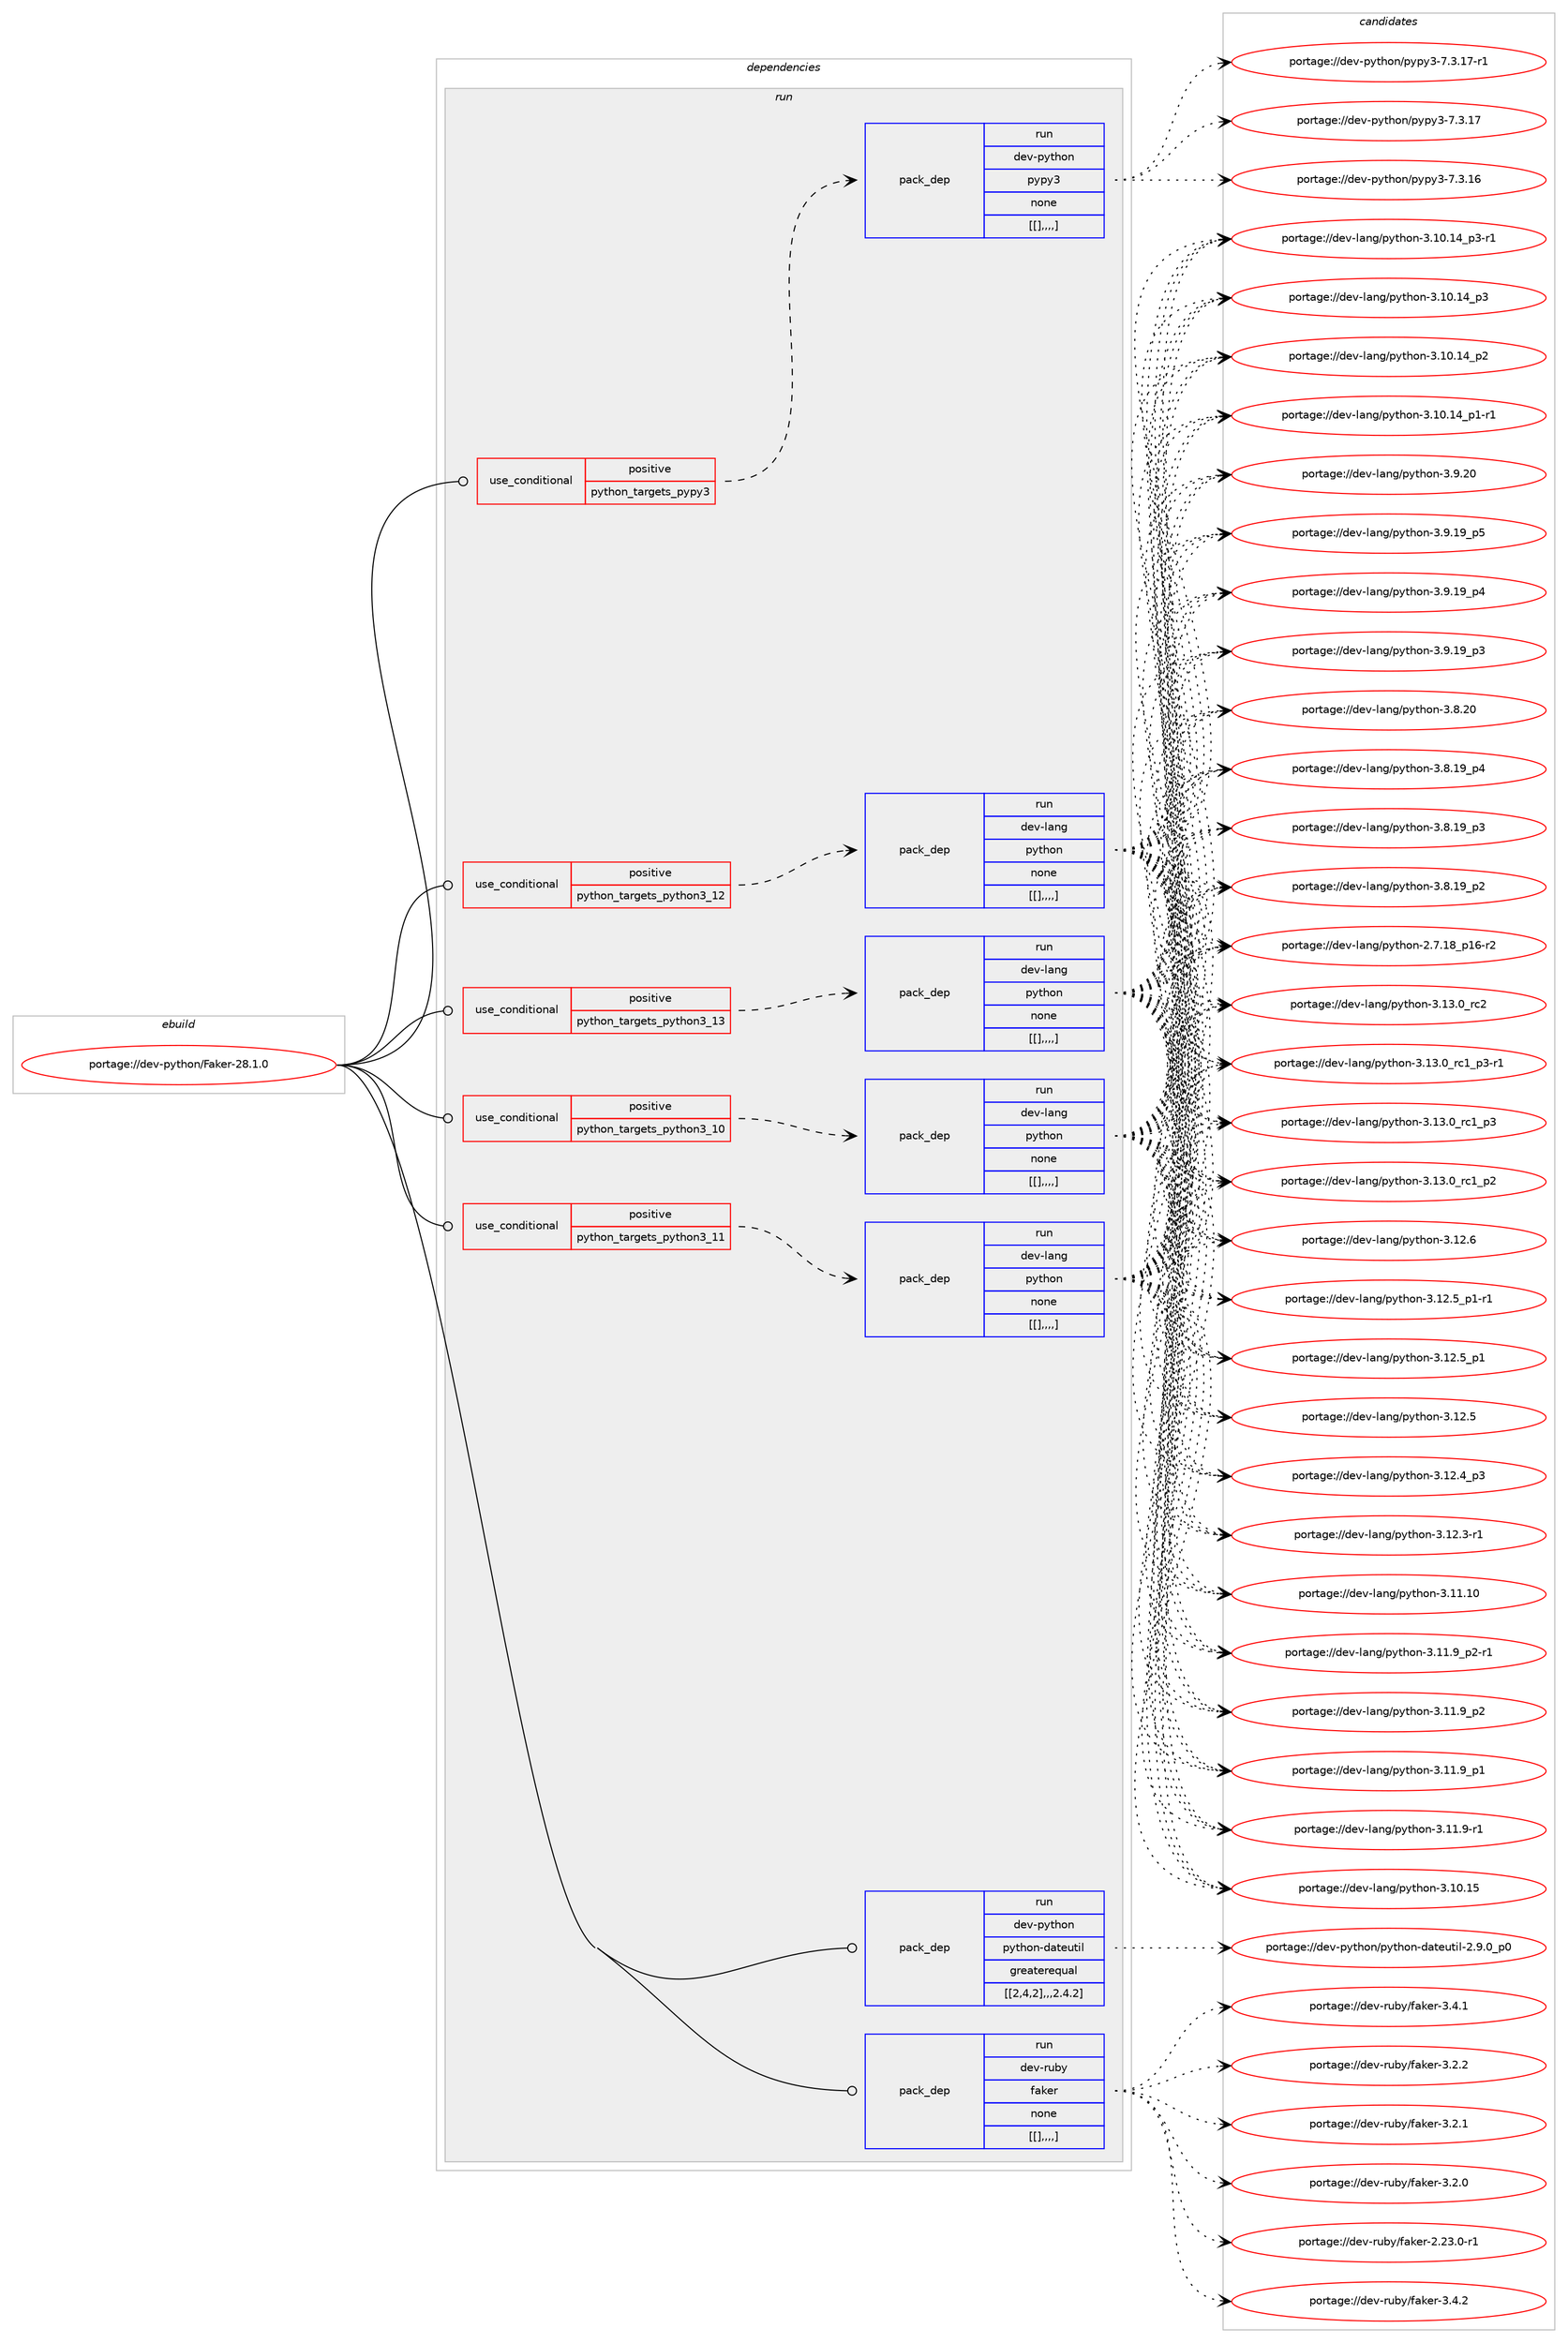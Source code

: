 digraph prolog {

# *************
# Graph options
# *************

newrank=true;
concentrate=true;
compound=true;
graph [rankdir=LR,fontname=Helvetica,fontsize=10,ranksep=1.5];#, ranksep=2.5, nodesep=0.2];
edge  [arrowhead=vee];
node  [fontname=Helvetica,fontsize=10];

# **********
# The ebuild
# **********

subgraph cluster_leftcol {
color=gray;
label=<<i>ebuild</i>>;
id [label="portage://dev-python/Faker-28.1.0", color=red, width=4, href="../dev-python/Faker-28.1.0.svg"];
}

# ****************
# The dependencies
# ****************

subgraph cluster_midcol {
color=gray;
label=<<i>dependencies</i>>;
subgraph cluster_compile {
fillcolor="#eeeeee";
style=filled;
label=<<i>compile</i>>;
}
subgraph cluster_compileandrun {
fillcolor="#eeeeee";
style=filled;
label=<<i>compile and run</i>>;
}
subgraph cluster_run {
fillcolor="#eeeeee";
style=filled;
label=<<i>run</i>>;
subgraph cond30980 {
dependency141617 [label=<<TABLE BORDER="0" CELLBORDER="1" CELLSPACING="0" CELLPADDING="4"><TR><TD ROWSPAN="3" CELLPADDING="10">use_conditional</TD></TR><TR><TD>positive</TD></TR><TR><TD>python_targets_pypy3</TD></TR></TABLE>>, shape=none, color=red];
subgraph pack109425 {
dependency141618 [label=<<TABLE BORDER="0" CELLBORDER="1" CELLSPACING="0" CELLPADDING="4" WIDTH="220"><TR><TD ROWSPAN="6" CELLPADDING="30">pack_dep</TD></TR><TR><TD WIDTH="110">run</TD></TR><TR><TD>dev-python</TD></TR><TR><TD>pypy3</TD></TR><TR><TD>none</TD></TR><TR><TD>[[],,,,]</TD></TR></TABLE>>, shape=none, color=blue];
}
dependency141617:e -> dependency141618:w [weight=20,style="dashed",arrowhead="vee"];
}
id:e -> dependency141617:w [weight=20,style="solid",arrowhead="odot"];
subgraph cond30981 {
dependency141619 [label=<<TABLE BORDER="0" CELLBORDER="1" CELLSPACING="0" CELLPADDING="4"><TR><TD ROWSPAN="3" CELLPADDING="10">use_conditional</TD></TR><TR><TD>positive</TD></TR><TR><TD>python_targets_python3_10</TD></TR></TABLE>>, shape=none, color=red];
subgraph pack109426 {
dependency141620 [label=<<TABLE BORDER="0" CELLBORDER="1" CELLSPACING="0" CELLPADDING="4" WIDTH="220"><TR><TD ROWSPAN="6" CELLPADDING="30">pack_dep</TD></TR><TR><TD WIDTH="110">run</TD></TR><TR><TD>dev-lang</TD></TR><TR><TD>python</TD></TR><TR><TD>none</TD></TR><TR><TD>[[],,,,]</TD></TR></TABLE>>, shape=none, color=blue];
}
dependency141619:e -> dependency141620:w [weight=20,style="dashed",arrowhead="vee"];
}
id:e -> dependency141619:w [weight=20,style="solid",arrowhead="odot"];
subgraph cond30982 {
dependency141621 [label=<<TABLE BORDER="0" CELLBORDER="1" CELLSPACING="0" CELLPADDING="4"><TR><TD ROWSPAN="3" CELLPADDING="10">use_conditional</TD></TR><TR><TD>positive</TD></TR><TR><TD>python_targets_python3_11</TD></TR></TABLE>>, shape=none, color=red];
subgraph pack109427 {
dependency141622 [label=<<TABLE BORDER="0" CELLBORDER="1" CELLSPACING="0" CELLPADDING="4" WIDTH="220"><TR><TD ROWSPAN="6" CELLPADDING="30">pack_dep</TD></TR><TR><TD WIDTH="110">run</TD></TR><TR><TD>dev-lang</TD></TR><TR><TD>python</TD></TR><TR><TD>none</TD></TR><TR><TD>[[],,,,]</TD></TR></TABLE>>, shape=none, color=blue];
}
dependency141621:e -> dependency141622:w [weight=20,style="dashed",arrowhead="vee"];
}
id:e -> dependency141621:w [weight=20,style="solid",arrowhead="odot"];
subgraph cond30983 {
dependency141623 [label=<<TABLE BORDER="0" CELLBORDER="1" CELLSPACING="0" CELLPADDING="4"><TR><TD ROWSPAN="3" CELLPADDING="10">use_conditional</TD></TR><TR><TD>positive</TD></TR><TR><TD>python_targets_python3_12</TD></TR></TABLE>>, shape=none, color=red];
subgraph pack109428 {
dependency141624 [label=<<TABLE BORDER="0" CELLBORDER="1" CELLSPACING="0" CELLPADDING="4" WIDTH="220"><TR><TD ROWSPAN="6" CELLPADDING="30">pack_dep</TD></TR><TR><TD WIDTH="110">run</TD></TR><TR><TD>dev-lang</TD></TR><TR><TD>python</TD></TR><TR><TD>none</TD></TR><TR><TD>[[],,,,]</TD></TR></TABLE>>, shape=none, color=blue];
}
dependency141623:e -> dependency141624:w [weight=20,style="dashed",arrowhead="vee"];
}
id:e -> dependency141623:w [weight=20,style="solid",arrowhead="odot"];
subgraph cond30984 {
dependency141625 [label=<<TABLE BORDER="0" CELLBORDER="1" CELLSPACING="0" CELLPADDING="4"><TR><TD ROWSPAN="3" CELLPADDING="10">use_conditional</TD></TR><TR><TD>positive</TD></TR><TR><TD>python_targets_python3_13</TD></TR></TABLE>>, shape=none, color=red];
subgraph pack109429 {
dependency141626 [label=<<TABLE BORDER="0" CELLBORDER="1" CELLSPACING="0" CELLPADDING="4" WIDTH="220"><TR><TD ROWSPAN="6" CELLPADDING="30">pack_dep</TD></TR><TR><TD WIDTH="110">run</TD></TR><TR><TD>dev-lang</TD></TR><TR><TD>python</TD></TR><TR><TD>none</TD></TR><TR><TD>[[],,,,]</TD></TR></TABLE>>, shape=none, color=blue];
}
dependency141625:e -> dependency141626:w [weight=20,style="dashed",arrowhead="vee"];
}
id:e -> dependency141625:w [weight=20,style="solid",arrowhead="odot"];
subgraph pack109430 {
dependency141627 [label=<<TABLE BORDER="0" CELLBORDER="1" CELLSPACING="0" CELLPADDING="4" WIDTH="220"><TR><TD ROWSPAN="6" CELLPADDING="30">pack_dep</TD></TR><TR><TD WIDTH="110">run</TD></TR><TR><TD>dev-python</TD></TR><TR><TD>python-dateutil</TD></TR><TR><TD>greaterequal</TD></TR><TR><TD>[[2,4,2],,,2.4.2]</TD></TR></TABLE>>, shape=none, color=blue];
}
id:e -> dependency141627:w [weight=20,style="solid",arrowhead="odot"];
subgraph pack109431 {
dependency141628 [label=<<TABLE BORDER="0" CELLBORDER="1" CELLSPACING="0" CELLPADDING="4" WIDTH="220"><TR><TD ROWSPAN="6" CELLPADDING="30">pack_dep</TD></TR><TR><TD WIDTH="110">run</TD></TR><TR><TD>dev-ruby</TD></TR><TR><TD>faker</TD></TR><TR><TD>none</TD></TR><TR><TD>[[],,,,]</TD></TR></TABLE>>, shape=none, color=blue];
}
id:e -> dependency141628:w [weight=20,style="solid",arrowhead="odot"];
}
}

# **************
# The candidates
# **************

subgraph cluster_choices {
rank=same;
color=gray;
label=<<i>candidates</i>>;

subgraph choice109425 {
color=black;
nodesep=1;
choice100101118451121211161041111104711212111212151455546514649554511449 [label="portage://dev-python/pypy3-7.3.17-r1", color=red, width=4,href="../dev-python/pypy3-7.3.17-r1.svg"];
choice10010111845112121116104111110471121211121215145554651464955 [label="portage://dev-python/pypy3-7.3.17", color=red, width=4,href="../dev-python/pypy3-7.3.17.svg"];
choice10010111845112121116104111110471121211121215145554651464954 [label="portage://dev-python/pypy3-7.3.16", color=red, width=4,href="../dev-python/pypy3-7.3.16.svg"];
dependency141618:e -> choice100101118451121211161041111104711212111212151455546514649554511449:w [style=dotted,weight="100"];
dependency141618:e -> choice10010111845112121116104111110471121211121215145554651464955:w [style=dotted,weight="100"];
dependency141618:e -> choice10010111845112121116104111110471121211121215145554651464954:w [style=dotted,weight="100"];
}
subgraph choice109426 {
color=black;
nodesep=1;
choice10010111845108971101034711212111610411111045514649514648951149950 [label="portage://dev-lang/python-3.13.0_rc2", color=red, width=4,href="../dev-lang/python-3.13.0_rc2.svg"];
choice1001011184510897110103471121211161041111104551464951464895114994995112514511449 [label="portage://dev-lang/python-3.13.0_rc1_p3-r1", color=red, width=4,href="../dev-lang/python-3.13.0_rc1_p3-r1.svg"];
choice100101118451089711010347112121116104111110455146495146489511499499511251 [label="portage://dev-lang/python-3.13.0_rc1_p3", color=red, width=4,href="../dev-lang/python-3.13.0_rc1_p3.svg"];
choice100101118451089711010347112121116104111110455146495146489511499499511250 [label="portage://dev-lang/python-3.13.0_rc1_p2", color=red, width=4,href="../dev-lang/python-3.13.0_rc1_p2.svg"];
choice10010111845108971101034711212111610411111045514649504654 [label="portage://dev-lang/python-3.12.6", color=red, width=4,href="../dev-lang/python-3.12.6.svg"];
choice1001011184510897110103471121211161041111104551464950465395112494511449 [label="portage://dev-lang/python-3.12.5_p1-r1", color=red, width=4,href="../dev-lang/python-3.12.5_p1-r1.svg"];
choice100101118451089711010347112121116104111110455146495046539511249 [label="portage://dev-lang/python-3.12.5_p1", color=red, width=4,href="../dev-lang/python-3.12.5_p1.svg"];
choice10010111845108971101034711212111610411111045514649504653 [label="portage://dev-lang/python-3.12.5", color=red, width=4,href="../dev-lang/python-3.12.5.svg"];
choice100101118451089711010347112121116104111110455146495046529511251 [label="portage://dev-lang/python-3.12.4_p3", color=red, width=4,href="../dev-lang/python-3.12.4_p3.svg"];
choice100101118451089711010347112121116104111110455146495046514511449 [label="portage://dev-lang/python-3.12.3-r1", color=red, width=4,href="../dev-lang/python-3.12.3-r1.svg"];
choice1001011184510897110103471121211161041111104551464949464948 [label="portage://dev-lang/python-3.11.10", color=red, width=4,href="../dev-lang/python-3.11.10.svg"];
choice1001011184510897110103471121211161041111104551464949465795112504511449 [label="portage://dev-lang/python-3.11.9_p2-r1", color=red, width=4,href="../dev-lang/python-3.11.9_p2-r1.svg"];
choice100101118451089711010347112121116104111110455146494946579511250 [label="portage://dev-lang/python-3.11.9_p2", color=red, width=4,href="../dev-lang/python-3.11.9_p2.svg"];
choice100101118451089711010347112121116104111110455146494946579511249 [label="portage://dev-lang/python-3.11.9_p1", color=red, width=4,href="../dev-lang/python-3.11.9_p1.svg"];
choice100101118451089711010347112121116104111110455146494946574511449 [label="portage://dev-lang/python-3.11.9-r1", color=red, width=4,href="../dev-lang/python-3.11.9-r1.svg"];
choice1001011184510897110103471121211161041111104551464948464953 [label="portage://dev-lang/python-3.10.15", color=red, width=4,href="../dev-lang/python-3.10.15.svg"];
choice100101118451089711010347112121116104111110455146494846495295112514511449 [label="portage://dev-lang/python-3.10.14_p3-r1", color=red, width=4,href="../dev-lang/python-3.10.14_p3-r1.svg"];
choice10010111845108971101034711212111610411111045514649484649529511251 [label="portage://dev-lang/python-3.10.14_p3", color=red, width=4,href="../dev-lang/python-3.10.14_p3.svg"];
choice10010111845108971101034711212111610411111045514649484649529511250 [label="portage://dev-lang/python-3.10.14_p2", color=red, width=4,href="../dev-lang/python-3.10.14_p2.svg"];
choice100101118451089711010347112121116104111110455146494846495295112494511449 [label="portage://dev-lang/python-3.10.14_p1-r1", color=red, width=4,href="../dev-lang/python-3.10.14_p1-r1.svg"];
choice10010111845108971101034711212111610411111045514657465048 [label="portage://dev-lang/python-3.9.20", color=red, width=4,href="../dev-lang/python-3.9.20.svg"];
choice100101118451089711010347112121116104111110455146574649579511253 [label="portage://dev-lang/python-3.9.19_p5", color=red, width=4,href="../dev-lang/python-3.9.19_p5.svg"];
choice100101118451089711010347112121116104111110455146574649579511252 [label="portage://dev-lang/python-3.9.19_p4", color=red, width=4,href="../dev-lang/python-3.9.19_p4.svg"];
choice100101118451089711010347112121116104111110455146574649579511251 [label="portage://dev-lang/python-3.9.19_p3", color=red, width=4,href="../dev-lang/python-3.9.19_p3.svg"];
choice10010111845108971101034711212111610411111045514656465048 [label="portage://dev-lang/python-3.8.20", color=red, width=4,href="../dev-lang/python-3.8.20.svg"];
choice100101118451089711010347112121116104111110455146564649579511252 [label="portage://dev-lang/python-3.8.19_p4", color=red, width=4,href="../dev-lang/python-3.8.19_p4.svg"];
choice100101118451089711010347112121116104111110455146564649579511251 [label="portage://dev-lang/python-3.8.19_p3", color=red, width=4,href="../dev-lang/python-3.8.19_p3.svg"];
choice100101118451089711010347112121116104111110455146564649579511250 [label="portage://dev-lang/python-3.8.19_p2", color=red, width=4,href="../dev-lang/python-3.8.19_p2.svg"];
choice100101118451089711010347112121116104111110455046554649569511249544511450 [label="portage://dev-lang/python-2.7.18_p16-r2", color=red, width=4,href="../dev-lang/python-2.7.18_p16-r2.svg"];
dependency141620:e -> choice10010111845108971101034711212111610411111045514649514648951149950:w [style=dotted,weight="100"];
dependency141620:e -> choice1001011184510897110103471121211161041111104551464951464895114994995112514511449:w [style=dotted,weight="100"];
dependency141620:e -> choice100101118451089711010347112121116104111110455146495146489511499499511251:w [style=dotted,weight="100"];
dependency141620:e -> choice100101118451089711010347112121116104111110455146495146489511499499511250:w [style=dotted,weight="100"];
dependency141620:e -> choice10010111845108971101034711212111610411111045514649504654:w [style=dotted,weight="100"];
dependency141620:e -> choice1001011184510897110103471121211161041111104551464950465395112494511449:w [style=dotted,weight="100"];
dependency141620:e -> choice100101118451089711010347112121116104111110455146495046539511249:w [style=dotted,weight="100"];
dependency141620:e -> choice10010111845108971101034711212111610411111045514649504653:w [style=dotted,weight="100"];
dependency141620:e -> choice100101118451089711010347112121116104111110455146495046529511251:w [style=dotted,weight="100"];
dependency141620:e -> choice100101118451089711010347112121116104111110455146495046514511449:w [style=dotted,weight="100"];
dependency141620:e -> choice1001011184510897110103471121211161041111104551464949464948:w [style=dotted,weight="100"];
dependency141620:e -> choice1001011184510897110103471121211161041111104551464949465795112504511449:w [style=dotted,weight="100"];
dependency141620:e -> choice100101118451089711010347112121116104111110455146494946579511250:w [style=dotted,weight="100"];
dependency141620:e -> choice100101118451089711010347112121116104111110455146494946579511249:w [style=dotted,weight="100"];
dependency141620:e -> choice100101118451089711010347112121116104111110455146494946574511449:w [style=dotted,weight="100"];
dependency141620:e -> choice1001011184510897110103471121211161041111104551464948464953:w [style=dotted,weight="100"];
dependency141620:e -> choice100101118451089711010347112121116104111110455146494846495295112514511449:w [style=dotted,weight="100"];
dependency141620:e -> choice10010111845108971101034711212111610411111045514649484649529511251:w [style=dotted,weight="100"];
dependency141620:e -> choice10010111845108971101034711212111610411111045514649484649529511250:w [style=dotted,weight="100"];
dependency141620:e -> choice100101118451089711010347112121116104111110455146494846495295112494511449:w [style=dotted,weight="100"];
dependency141620:e -> choice10010111845108971101034711212111610411111045514657465048:w [style=dotted,weight="100"];
dependency141620:e -> choice100101118451089711010347112121116104111110455146574649579511253:w [style=dotted,weight="100"];
dependency141620:e -> choice100101118451089711010347112121116104111110455146574649579511252:w [style=dotted,weight="100"];
dependency141620:e -> choice100101118451089711010347112121116104111110455146574649579511251:w [style=dotted,weight="100"];
dependency141620:e -> choice10010111845108971101034711212111610411111045514656465048:w [style=dotted,weight="100"];
dependency141620:e -> choice100101118451089711010347112121116104111110455146564649579511252:w [style=dotted,weight="100"];
dependency141620:e -> choice100101118451089711010347112121116104111110455146564649579511251:w [style=dotted,weight="100"];
dependency141620:e -> choice100101118451089711010347112121116104111110455146564649579511250:w [style=dotted,weight="100"];
dependency141620:e -> choice100101118451089711010347112121116104111110455046554649569511249544511450:w [style=dotted,weight="100"];
}
subgraph choice109427 {
color=black;
nodesep=1;
choice10010111845108971101034711212111610411111045514649514648951149950 [label="portage://dev-lang/python-3.13.0_rc2", color=red, width=4,href="../dev-lang/python-3.13.0_rc2.svg"];
choice1001011184510897110103471121211161041111104551464951464895114994995112514511449 [label="portage://dev-lang/python-3.13.0_rc1_p3-r1", color=red, width=4,href="../dev-lang/python-3.13.0_rc1_p3-r1.svg"];
choice100101118451089711010347112121116104111110455146495146489511499499511251 [label="portage://dev-lang/python-3.13.0_rc1_p3", color=red, width=4,href="../dev-lang/python-3.13.0_rc1_p3.svg"];
choice100101118451089711010347112121116104111110455146495146489511499499511250 [label="portage://dev-lang/python-3.13.0_rc1_p2", color=red, width=4,href="../dev-lang/python-3.13.0_rc1_p2.svg"];
choice10010111845108971101034711212111610411111045514649504654 [label="portage://dev-lang/python-3.12.6", color=red, width=4,href="../dev-lang/python-3.12.6.svg"];
choice1001011184510897110103471121211161041111104551464950465395112494511449 [label="portage://dev-lang/python-3.12.5_p1-r1", color=red, width=4,href="../dev-lang/python-3.12.5_p1-r1.svg"];
choice100101118451089711010347112121116104111110455146495046539511249 [label="portage://dev-lang/python-3.12.5_p1", color=red, width=4,href="../dev-lang/python-3.12.5_p1.svg"];
choice10010111845108971101034711212111610411111045514649504653 [label="portage://dev-lang/python-3.12.5", color=red, width=4,href="../dev-lang/python-3.12.5.svg"];
choice100101118451089711010347112121116104111110455146495046529511251 [label="portage://dev-lang/python-3.12.4_p3", color=red, width=4,href="../dev-lang/python-3.12.4_p3.svg"];
choice100101118451089711010347112121116104111110455146495046514511449 [label="portage://dev-lang/python-3.12.3-r1", color=red, width=4,href="../dev-lang/python-3.12.3-r1.svg"];
choice1001011184510897110103471121211161041111104551464949464948 [label="portage://dev-lang/python-3.11.10", color=red, width=4,href="../dev-lang/python-3.11.10.svg"];
choice1001011184510897110103471121211161041111104551464949465795112504511449 [label="portage://dev-lang/python-3.11.9_p2-r1", color=red, width=4,href="../dev-lang/python-3.11.9_p2-r1.svg"];
choice100101118451089711010347112121116104111110455146494946579511250 [label="portage://dev-lang/python-3.11.9_p2", color=red, width=4,href="../dev-lang/python-3.11.9_p2.svg"];
choice100101118451089711010347112121116104111110455146494946579511249 [label="portage://dev-lang/python-3.11.9_p1", color=red, width=4,href="../dev-lang/python-3.11.9_p1.svg"];
choice100101118451089711010347112121116104111110455146494946574511449 [label="portage://dev-lang/python-3.11.9-r1", color=red, width=4,href="../dev-lang/python-3.11.9-r1.svg"];
choice1001011184510897110103471121211161041111104551464948464953 [label="portage://dev-lang/python-3.10.15", color=red, width=4,href="../dev-lang/python-3.10.15.svg"];
choice100101118451089711010347112121116104111110455146494846495295112514511449 [label="portage://dev-lang/python-3.10.14_p3-r1", color=red, width=4,href="../dev-lang/python-3.10.14_p3-r1.svg"];
choice10010111845108971101034711212111610411111045514649484649529511251 [label="portage://dev-lang/python-3.10.14_p3", color=red, width=4,href="../dev-lang/python-3.10.14_p3.svg"];
choice10010111845108971101034711212111610411111045514649484649529511250 [label="portage://dev-lang/python-3.10.14_p2", color=red, width=4,href="../dev-lang/python-3.10.14_p2.svg"];
choice100101118451089711010347112121116104111110455146494846495295112494511449 [label="portage://dev-lang/python-3.10.14_p1-r1", color=red, width=4,href="../dev-lang/python-3.10.14_p1-r1.svg"];
choice10010111845108971101034711212111610411111045514657465048 [label="portage://dev-lang/python-3.9.20", color=red, width=4,href="../dev-lang/python-3.9.20.svg"];
choice100101118451089711010347112121116104111110455146574649579511253 [label="portage://dev-lang/python-3.9.19_p5", color=red, width=4,href="../dev-lang/python-3.9.19_p5.svg"];
choice100101118451089711010347112121116104111110455146574649579511252 [label="portage://dev-lang/python-3.9.19_p4", color=red, width=4,href="../dev-lang/python-3.9.19_p4.svg"];
choice100101118451089711010347112121116104111110455146574649579511251 [label="portage://dev-lang/python-3.9.19_p3", color=red, width=4,href="../dev-lang/python-3.9.19_p3.svg"];
choice10010111845108971101034711212111610411111045514656465048 [label="portage://dev-lang/python-3.8.20", color=red, width=4,href="../dev-lang/python-3.8.20.svg"];
choice100101118451089711010347112121116104111110455146564649579511252 [label="portage://dev-lang/python-3.8.19_p4", color=red, width=4,href="../dev-lang/python-3.8.19_p4.svg"];
choice100101118451089711010347112121116104111110455146564649579511251 [label="portage://dev-lang/python-3.8.19_p3", color=red, width=4,href="../dev-lang/python-3.8.19_p3.svg"];
choice100101118451089711010347112121116104111110455146564649579511250 [label="portage://dev-lang/python-3.8.19_p2", color=red, width=4,href="../dev-lang/python-3.8.19_p2.svg"];
choice100101118451089711010347112121116104111110455046554649569511249544511450 [label="portage://dev-lang/python-2.7.18_p16-r2", color=red, width=4,href="../dev-lang/python-2.7.18_p16-r2.svg"];
dependency141622:e -> choice10010111845108971101034711212111610411111045514649514648951149950:w [style=dotted,weight="100"];
dependency141622:e -> choice1001011184510897110103471121211161041111104551464951464895114994995112514511449:w [style=dotted,weight="100"];
dependency141622:e -> choice100101118451089711010347112121116104111110455146495146489511499499511251:w [style=dotted,weight="100"];
dependency141622:e -> choice100101118451089711010347112121116104111110455146495146489511499499511250:w [style=dotted,weight="100"];
dependency141622:e -> choice10010111845108971101034711212111610411111045514649504654:w [style=dotted,weight="100"];
dependency141622:e -> choice1001011184510897110103471121211161041111104551464950465395112494511449:w [style=dotted,weight="100"];
dependency141622:e -> choice100101118451089711010347112121116104111110455146495046539511249:w [style=dotted,weight="100"];
dependency141622:e -> choice10010111845108971101034711212111610411111045514649504653:w [style=dotted,weight="100"];
dependency141622:e -> choice100101118451089711010347112121116104111110455146495046529511251:w [style=dotted,weight="100"];
dependency141622:e -> choice100101118451089711010347112121116104111110455146495046514511449:w [style=dotted,weight="100"];
dependency141622:e -> choice1001011184510897110103471121211161041111104551464949464948:w [style=dotted,weight="100"];
dependency141622:e -> choice1001011184510897110103471121211161041111104551464949465795112504511449:w [style=dotted,weight="100"];
dependency141622:e -> choice100101118451089711010347112121116104111110455146494946579511250:w [style=dotted,weight="100"];
dependency141622:e -> choice100101118451089711010347112121116104111110455146494946579511249:w [style=dotted,weight="100"];
dependency141622:e -> choice100101118451089711010347112121116104111110455146494946574511449:w [style=dotted,weight="100"];
dependency141622:e -> choice1001011184510897110103471121211161041111104551464948464953:w [style=dotted,weight="100"];
dependency141622:e -> choice100101118451089711010347112121116104111110455146494846495295112514511449:w [style=dotted,weight="100"];
dependency141622:e -> choice10010111845108971101034711212111610411111045514649484649529511251:w [style=dotted,weight="100"];
dependency141622:e -> choice10010111845108971101034711212111610411111045514649484649529511250:w [style=dotted,weight="100"];
dependency141622:e -> choice100101118451089711010347112121116104111110455146494846495295112494511449:w [style=dotted,weight="100"];
dependency141622:e -> choice10010111845108971101034711212111610411111045514657465048:w [style=dotted,weight="100"];
dependency141622:e -> choice100101118451089711010347112121116104111110455146574649579511253:w [style=dotted,weight="100"];
dependency141622:e -> choice100101118451089711010347112121116104111110455146574649579511252:w [style=dotted,weight="100"];
dependency141622:e -> choice100101118451089711010347112121116104111110455146574649579511251:w [style=dotted,weight="100"];
dependency141622:e -> choice10010111845108971101034711212111610411111045514656465048:w [style=dotted,weight="100"];
dependency141622:e -> choice100101118451089711010347112121116104111110455146564649579511252:w [style=dotted,weight="100"];
dependency141622:e -> choice100101118451089711010347112121116104111110455146564649579511251:w [style=dotted,weight="100"];
dependency141622:e -> choice100101118451089711010347112121116104111110455146564649579511250:w [style=dotted,weight="100"];
dependency141622:e -> choice100101118451089711010347112121116104111110455046554649569511249544511450:w [style=dotted,weight="100"];
}
subgraph choice109428 {
color=black;
nodesep=1;
choice10010111845108971101034711212111610411111045514649514648951149950 [label="portage://dev-lang/python-3.13.0_rc2", color=red, width=4,href="../dev-lang/python-3.13.0_rc2.svg"];
choice1001011184510897110103471121211161041111104551464951464895114994995112514511449 [label="portage://dev-lang/python-3.13.0_rc1_p3-r1", color=red, width=4,href="../dev-lang/python-3.13.0_rc1_p3-r1.svg"];
choice100101118451089711010347112121116104111110455146495146489511499499511251 [label="portage://dev-lang/python-3.13.0_rc1_p3", color=red, width=4,href="../dev-lang/python-3.13.0_rc1_p3.svg"];
choice100101118451089711010347112121116104111110455146495146489511499499511250 [label="portage://dev-lang/python-3.13.0_rc1_p2", color=red, width=4,href="../dev-lang/python-3.13.0_rc1_p2.svg"];
choice10010111845108971101034711212111610411111045514649504654 [label="portage://dev-lang/python-3.12.6", color=red, width=4,href="../dev-lang/python-3.12.6.svg"];
choice1001011184510897110103471121211161041111104551464950465395112494511449 [label="portage://dev-lang/python-3.12.5_p1-r1", color=red, width=4,href="../dev-lang/python-3.12.5_p1-r1.svg"];
choice100101118451089711010347112121116104111110455146495046539511249 [label="portage://dev-lang/python-3.12.5_p1", color=red, width=4,href="../dev-lang/python-3.12.5_p1.svg"];
choice10010111845108971101034711212111610411111045514649504653 [label="portage://dev-lang/python-3.12.5", color=red, width=4,href="../dev-lang/python-3.12.5.svg"];
choice100101118451089711010347112121116104111110455146495046529511251 [label="portage://dev-lang/python-3.12.4_p3", color=red, width=4,href="../dev-lang/python-3.12.4_p3.svg"];
choice100101118451089711010347112121116104111110455146495046514511449 [label="portage://dev-lang/python-3.12.3-r1", color=red, width=4,href="../dev-lang/python-3.12.3-r1.svg"];
choice1001011184510897110103471121211161041111104551464949464948 [label="portage://dev-lang/python-3.11.10", color=red, width=4,href="../dev-lang/python-3.11.10.svg"];
choice1001011184510897110103471121211161041111104551464949465795112504511449 [label="portage://dev-lang/python-3.11.9_p2-r1", color=red, width=4,href="../dev-lang/python-3.11.9_p2-r1.svg"];
choice100101118451089711010347112121116104111110455146494946579511250 [label="portage://dev-lang/python-3.11.9_p2", color=red, width=4,href="../dev-lang/python-3.11.9_p2.svg"];
choice100101118451089711010347112121116104111110455146494946579511249 [label="portage://dev-lang/python-3.11.9_p1", color=red, width=4,href="../dev-lang/python-3.11.9_p1.svg"];
choice100101118451089711010347112121116104111110455146494946574511449 [label="portage://dev-lang/python-3.11.9-r1", color=red, width=4,href="../dev-lang/python-3.11.9-r1.svg"];
choice1001011184510897110103471121211161041111104551464948464953 [label="portage://dev-lang/python-3.10.15", color=red, width=4,href="../dev-lang/python-3.10.15.svg"];
choice100101118451089711010347112121116104111110455146494846495295112514511449 [label="portage://dev-lang/python-3.10.14_p3-r1", color=red, width=4,href="../dev-lang/python-3.10.14_p3-r1.svg"];
choice10010111845108971101034711212111610411111045514649484649529511251 [label="portage://dev-lang/python-3.10.14_p3", color=red, width=4,href="../dev-lang/python-3.10.14_p3.svg"];
choice10010111845108971101034711212111610411111045514649484649529511250 [label="portage://dev-lang/python-3.10.14_p2", color=red, width=4,href="../dev-lang/python-3.10.14_p2.svg"];
choice100101118451089711010347112121116104111110455146494846495295112494511449 [label="portage://dev-lang/python-3.10.14_p1-r1", color=red, width=4,href="../dev-lang/python-3.10.14_p1-r1.svg"];
choice10010111845108971101034711212111610411111045514657465048 [label="portage://dev-lang/python-3.9.20", color=red, width=4,href="../dev-lang/python-3.9.20.svg"];
choice100101118451089711010347112121116104111110455146574649579511253 [label="portage://dev-lang/python-3.9.19_p5", color=red, width=4,href="../dev-lang/python-3.9.19_p5.svg"];
choice100101118451089711010347112121116104111110455146574649579511252 [label="portage://dev-lang/python-3.9.19_p4", color=red, width=4,href="../dev-lang/python-3.9.19_p4.svg"];
choice100101118451089711010347112121116104111110455146574649579511251 [label="portage://dev-lang/python-3.9.19_p3", color=red, width=4,href="../dev-lang/python-3.9.19_p3.svg"];
choice10010111845108971101034711212111610411111045514656465048 [label="portage://dev-lang/python-3.8.20", color=red, width=4,href="../dev-lang/python-3.8.20.svg"];
choice100101118451089711010347112121116104111110455146564649579511252 [label="portage://dev-lang/python-3.8.19_p4", color=red, width=4,href="../dev-lang/python-3.8.19_p4.svg"];
choice100101118451089711010347112121116104111110455146564649579511251 [label="portage://dev-lang/python-3.8.19_p3", color=red, width=4,href="../dev-lang/python-3.8.19_p3.svg"];
choice100101118451089711010347112121116104111110455146564649579511250 [label="portage://dev-lang/python-3.8.19_p2", color=red, width=4,href="../dev-lang/python-3.8.19_p2.svg"];
choice100101118451089711010347112121116104111110455046554649569511249544511450 [label="portage://dev-lang/python-2.7.18_p16-r2", color=red, width=4,href="../dev-lang/python-2.7.18_p16-r2.svg"];
dependency141624:e -> choice10010111845108971101034711212111610411111045514649514648951149950:w [style=dotted,weight="100"];
dependency141624:e -> choice1001011184510897110103471121211161041111104551464951464895114994995112514511449:w [style=dotted,weight="100"];
dependency141624:e -> choice100101118451089711010347112121116104111110455146495146489511499499511251:w [style=dotted,weight="100"];
dependency141624:e -> choice100101118451089711010347112121116104111110455146495146489511499499511250:w [style=dotted,weight="100"];
dependency141624:e -> choice10010111845108971101034711212111610411111045514649504654:w [style=dotted,weight="100"];
dependency141624:e -> choice1001011184510897110103471121211161041111104551464950465395112494511449:w [style=dotted,weight="100"];
dependency141624:e -> choice100101118451089711010347112121116104111110455146495046539511249:w [style=dotted,weight="100"];
dependency141624:e -> choice10010111845108971101034711212111610411111045514649504653:w [style=dotted,weight="100"];
dependency141624:e -> choice100101118451089711010347112121116104111110455146495046529511251:w [style=dotted,weight="100"];
dependency141624:e -> choice100101118451089711010347112121116104111110455146495046514511449:w [style=dotted,weight="100"];
dependency141624:e -> choice1001011184510897110103471121211161041111104551464949464948:w [style=dotted,weight="100"];
dependency141624:e -> choice1001011184510897110103471121211161041111104551464949465795112504511449:w [style=dotted,weight="100"];
dependency141624:e -> choice100101118451089711010347112121116104111110455146494946579511250:w [style=dotted,weight="100"];
dependency141624:e -> choice100101118451089711010347112121116104111110455146494946579511249:w [style=dotted,weight="100"];
dependency141624:e -> choice100101118451089711010347112121116104111110455146494946574511449:w [style=dotted,weight="100"];
dependency141624:e -> choice1001011184510897110103471121211161041111104551464948464953:w [style=dotted,weight="100"];
dependency141624:e -> choice100101118451089711010347112121116104111110455146494846495295112514511449:w [style=dotted,weight="100"];
dependency141624:e -> choice10010111845108971101034711212111610411111045514649484649529511251:w [style=dotted,weight="100"];
dependency141624:e -> choice10010111845108971101034711212111610411111045514649484649529511250:w [style=dotted,weight="100"];
dependency141624:e -> choice100101118451089711010347112121116104111110455146494846495295112494511449:w [style=dotted,weight="100"];
dependency141624:e -> choice10010111845108971101034711212111610411111045514657465048:w [style=dotted,weight="100"];
dependency141624:e -> choice100101118451089711010347112121116104111110455146574649579511253:w [style=dotted,weight="100"];
dependency141624:e -> choice100101118451089711010347112121116104111110455146574649579511252:w [style=dotted,weight="100"];
dependency141624:e -> choice100101118451089711010347112121116104111110455146574649579511251:w [style=dotted,weight="100"];
dependency141624:e -> choice10010111845108971101034711212111610411111045514656465048:w [style=dotted,weight="100"];
dependency141624:e -> choice100101118451089711010347112121116104111110455146564649579511252:w [style=dotted,weight="100"];
dependency141624:e -> choice100101118451089711010347112121116104111110455146564649579511251:w [style=dotted,weight="100"];
dependency141624:e -> choice100101118451089711010347112121116104111110455146564649579511250:w [style=dotted,weight="100"];
dependency141624:e -> choice100101118451089711010347112121116104111110455046554649569511249544511450:w [style=dotted,weight="100"];
}
subgraph choice109429 {
color=black;
nodesep=1;
choice10010111845108971101034711212111610411111045514649514648951149950 [label="portage://dev-lang/python-3.13.0_rc2", color=red, width=4,href="../dev-lang/python-3.13.0_rc2.svg"];
choice1001011184510897110103471121211161041111104551464951464895114994995112514511449 [label="portage://dev-lang/python-3.13.0_rc1_p3-r1", color=red, width=4,href="../dev-lang/python-3.13.0_rc1_p3-r1.svg"];
choice100101118451089711010347112121116104111110455146495146489511499499511251 [label="portage://dev-lang/python-3.13.0_rc1_p3", color=red, width=4,href="../dev-lang/python-3.13.0_rc1_p3.svg"];
choice100101118451089711010347112121116104111110455146495146489511499499511250 [label="portage://dev-lang/python-3.13.0_rc1_p2", color=red, width=4,href="../dev-lang/python-3.13.0_rc1_p2.svg"];
choice10010111845108971101034711212111610411111045514649504654 [label="portage://dev-lang/python-3.12.6", color=red, width=4,href="../dev-lang/python-3.12.6.svg"];
choice1001011184510897110103471121211161041111104551464950465395112494511449 [label="portage://dev-lang/python-3.12.5_p1-r1", color=red, width=4,href="../dev-lang/python-3.12.5_p1-r1.svg"];
choice100101118451089711010347112121116104111110455146495046539511249 [label="portage://dev-lang/python-3.12.5_p1", color=red, width=4,href="../dev-lang/python-3.12.5_p1.svg"];
choice10010111845108971101034711212111610411111045514649504653 [label="portage://dev-lang/python-3.12.5", color=red, width=4,href="../dev-lang/python-3.12.5.svg"];
choice100101118451089711010347112121116104111110455146495046529511251 [label="portage://dev-lang/python-3.12.4_p3", color=red, width=4,href="../dev-lang/python-3.12.4_p3.svg"];
choice100101118451089711010347112121116104111110455146495046514511449 [label="portage://dev-lang/python-3.12.3-r1", color=red, width=4,href="../dev-lang/python-3.12.3-r1.svg"];
choice1001011184510897110103471121211161041111104551464949464948 [label="portage://dev-lang/python-3.11.10", color=red, width=4,href="../dev-lang/python-3.11.10.svg"];
choice1001011184510897110103471121211161041111104551464949465795112504511449 [label="portage://dev-lang/python-3.11.9_p2-r1", color=red, width=4,href="../dev-lang/python-3.11.9_p2-r1.svg"];
choice100101118451089711010347112121116104111110455146494946579511250 [label="portage://dev-lang/python-3.11.9_p2", color=red, width=4,href="../dev-lang/python-3.11.9_p2.svg"];
choice100101118451089711010347112121116104111110455146494946579511249 [label="portage://dev-lang/python-3.11.9_p1", color=red, width=4,href="../dev-lang/python-3.11.9_p1.svg"];
choice100101118451089711010347112121116104111110455146494946574511449 [label="portage://dev-lang/python-3.11.9-r1", color=red, width=4,href="../dev-lang/python-3.11.9-r1.svg"];
choice1001011184510897110103471121211161041111104551464948464953 [label="portage://dev-lang/python-3.10.15", color=red, width=4,href="../dev-lang/python-3.10.15.svg"];
choice100101118451089711010347112121116104111110455146494846495295112514511449 [label="portage://dev-lang/python-3.10.14_p3-r1", color=red, width=4,href="../dev-lang/python-3.10.14_p3-r1.svg"];
choice10010111845108971101034711212111610411111045514649484649529511251 [label="portage://dev-lang/python-3.10.14_p3", color=red, width=4,href="../dev-lang/python-3.10.14_p3.svg"];
choice10010111845108971101034711212111610411111045514649484649529511250 [label="portage://dev-lang/python-3.10.14_p2", color=red, width=4,href="../dev-lang/python-3.10.14_p2.svg"];
choice100101118451089711010347112121116104111110455146494846495295112494511449 [label="portage://dev-lang/python-3.10.14_p1-r1", color=red, width=4,href="../dev-lang/python-3.10.14_p1-r1.svg"];
choice10010111845108971101034711212111610411111045514657465048 [label="portage://dev-lang/python-3.9.20", color=red, width=4,href="../dev-lang/python-3.9.20.svg"];
choice100101118451089711010347112121116104111110455146574649579511253 [label="portage://dev-lang/python-3.9.19_p5", color=red, width=4,href="../dev-lang/python-3.9.19_p5.svg"];
choice100101118451089711010347112121116104111110455146574649579511252 [label="portage://dev-lang/python-3.9.19_p4", color=red, width=4,href="../dev-lang/python-3.9.19_p4.svg"];
choice100101118451089711010347112121116104111110455146574649579511251 [label="portage://dev-lang/python-3.9.19_p3", color=red, width=4,href="../dev-lang/python-3.9.19_p3.svg"];
choice10010111845108971101034711212111610411111045514656465048 [label="portage://dev-lang/python-3.8.20", color=red, width=4,href="../dev-lang/python-3.8.20.svg"];
choice100101118451089711010347112121116104111110455146564649579511252 [label="portage://dev-lang/python-3.8.19_p4", color=red, width=4,href="../dev-lang/python-3.8.19_p4.svg"];
choice100101118451089711010347112121116104111110455146564649579511251 [label="portage://dev-lang/python-3.8.19_p3", color=red, width=4,href="../dev-lang/python-3.8.19_p3.svg"];
choice100101118451089711010347112121116104111110455146564649579511250 [label="portage://dev-lang/python-3.8.19_p2", color=red, width=4,href="../dev-lang/python-3.8.19_p2.svg"];
choice100101118451089711010347112121116104111110455046554649569511249544511450 [label="portage://dev-lang/python-2.7.18_p16-r2", color=red, width=4,href="../dev-lang/python-2.7.18_p16-r2.svg"];
dependency141626:e -> choice10010111845108971101034711212111610411111045514649514648951149950:w [style=dotted,weight="100"];
dependency141626:e -> choice1001011184510897110103471121211161041111104551464951464895114994995112514511449:w [style=dotted,weight="100"];
dependency141626:e -> choice100101118451089711010347112121116104111110455146495146489511499499511251:w [style=dotted,weight="100"];
dependency141626:e -> choice100101118451089711010347112121116104111110455146495146489511499499511250:w [style=dotted,weight="100"];
dependency141626:e -> choice10010111845108971101034711212111610411111045514649504654:w [style=dotted,weight="100"];
dependency141626:e -> choice1001011184510897110103471121211161041111104551464950465395112494511449:w [style=dotted,weight="100"];
dependency141626:e -> choice100101118451089711010347112121116104111110455146495046539511249:w [style=dotted,weight="100"];
dependency141626:e -> choice10010111845108971101034711212111610411111045514649504653:w [style=dotted,weight="100"];
dependency141626:e -> choice100101118451089711010347112121116104111110455146495046529511251:w [style=dotted,weight="100"];
dependency141626:e -> choice100101118451089711010347112121116104111110455146495046514511449:w [style=dotted,weight="100"];
dependency141626:e -> choice1001011184510897110103471121211161041111104551464949464948:w [style=dotted,weight="100"];
dependency141626:e -> choice1001011184510897110103471121211161041111104551464949465795112504511449:w [style=dotted,weight="100"];
dependency141626:e -> choice100101118451089711010347112121116104111110455146494946579511250:w [style=dotted,weight="100"];
dependency141626:e -> choice100101118451089711010347112121116104111110455146494946579511249:w [style=dotted,weight="100"];
dependency141626:e -> choice100101118451089711010347112121116104111110455146494946574511449:w [style=dotted,weight="100"];
dependency141626:e -> choice1001011184510897110103471121211161041111104551464948464953:w [style=dotted,weight="100"];
dependency141626:e -> choice100101118451089711010347112121116104111110455146494846495295112514511449:w [style=dotted,weight="100"];
dependency141626:e -> choice10010111845108971101034711212111610411111045514649484649529511251:w [style=dotted,weight="100"];
dependency141626:e -> choice10010111845108971101034711212111610411111045514649484649529511250:w [style=dotted,weight="100"];
dependency141626:e -> choice100101118451089711010347112121116104111110455146494846495295112494511449:w [style=dotted,weight="100"];
dependency141626:e -> choice10010111845108971101034711212111610411111045514657465048:w [style=dotted,weight="100"];
dependency141626:e -> choice100101118451089711010347112121116104111110455146574649579511253:w [style=dotted,weight="100"];
dependency141626:e -> choice100101118451089711010347112121116104111110455146574649579511252:w [style=dotted,weight="100"];
dependency141626:e -> choice100101118451089711010347112121116104111110455146574649579511251:w [style=dotted,weight="100"];
dependency141626:e -> choice10010111845108971101034711212111610411111045514656465048:w [style=dotted,weight="100"];
dependency141626:e -> choice100101118451089711010347112121116104111110455146564649579511252:w [style=dotted,weight="100"];
dependency141626:e -> choice100101118451089711010347112121116104111110455146564649579511251:w [style=dotted,weight="100"];
dependency141626:e -> choice100101118451089711010347112121116104111110455146564649579511250:w [style=dotted,weight="100"];
dependency141626:e -> choice100101118451089711010347112121116104111110455046554649569511249544511450:w [style=dotted,weight="100"];
}
subgraph choice109430 {
color=black;
nodesep=1;
choice100101118451121211161041111104711212111610411111045100971161011171161051084550465746489511248 [label="portage://dev-python/python-dateutil-2.9.0_p0", color=red, width=4,href="../dev-python/python-dateutil-2.9.0_p0.svg"];
dependency141627:e -> choice100101118451121211161041111104711212111610411111045100971161011171161051084550465746489511248:w [style=dotted,weight="100"];
}
subgraph choice109431 {
color=black;
nodesep=1;
choice10010111845114117981214710297107101114455146524650 [label="portage://dev-ruby/faker-3.4.2", color=red, width=4,href="../dev-ruby/faker-3.4.2.svg"];
choice10010111845114117981214710297107101114455146524649 [label="portage://dev-ruby/faker-3.4.1", color=red, width=4,href="../dev-ruby/faker-3.4.1.svg"];
choice10010111845114117981214710297107101114455146504650 [label="portage://dev-ruby/faker-3.2.2", color=red, width=4,href="../dev-ruby/faker-3.2.2.svg"];
choice10010111845114117981214710297107101114455146504649 [label="portage://dev-ruby/faker-3.2.1", color=red, width=4,href="../dev-ruby/faker-3.2.1.svg"];
choice10010111845114117981214710297107101114455146504648 [label="portage://dev-ruby/faker-3.2.0", color=red, width=4,href="../dev-ruby/faker-3.2.0.svg"];
choice10010111845114117981214710297107101114455046505146484511449 [label="portage://dev-ruby/faker-2.23.0-r1", color=red, width=4,href="../dev-ruby/faker-2.23.0-r1.svg"];
dependency141628:e -> choice10010111845114117981214710297107101114455146524650:w [style=dotted,weight="100"];
dependency141628:e -> choice10010111845114117981214710297107101114455146524649:w [style=dotted,weight="100"];
dependency141628:e -> choice10010111845114117981214710297107101114455146504650:w [style=dotted,weight="100"];
dependency141628:e -> choice10010111845114117981214710297107101114455146504649:w [style=dotted,weight="100"];
dependency141628:e -> choice10010111845114117981214710297107101114455146504648:w [style=dotted,weight="100"];
dependency141628:e -> choice10010111845114117981214710297107101114455046505146484511449:w [style=dotted,weight="100"];
}
}

}
